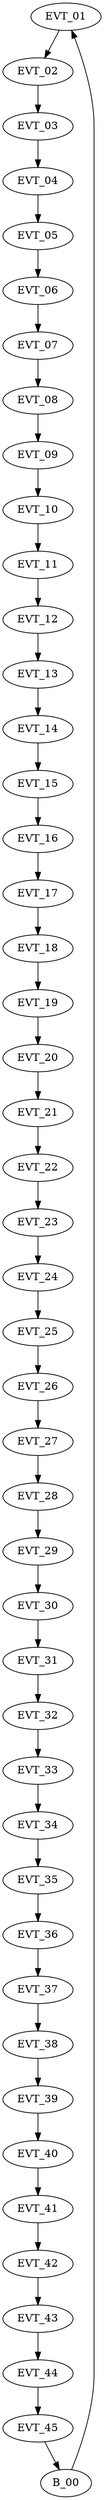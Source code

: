 digraph g {

name="SIS18";

graph [];
edge  [type="defdst"];

  subgraph cpu1 {
    node  [cpu="1"];

    EVT_01 [type="tmsg", fid="0", gid="300", evtno="257", sid="1", bpid="9",  par="0x40000000000", toffs="0"];

    EVT_02 [type="tmsg", fid="0", gid="500", evtno="257", sid="1", bpid="3",  par="0x40000000000", toffs="0"];
    EVT_03 [type="tmsg", fid="0", gid="505", evtno="257", sid="1", bpid="12", par="0x40000000000", toffs="0"];
    EVT_04 [type="tmsg", fid="0", gid="506", evtno="257", sid="1", bpid="14", par="0x40000000000", toffs="0"];
    EVT_05 [type="tmsg", fid="0", gid="300", evtno="32",  sid="1", bpid="9",  par="0x40000000000", toffs="28000000"];
    EVT_06 [type="tmsg", fid="0", gid="300", evtno="312", sid="1", bpid="9",  par="0x40000000000", toffs="28000000"];
    EVT_07 [type="tmsg", fid="0", gid="300", evtno="75",  sid="1", bpid="9",  par="0x40000000000", toffs="28070000"];
    EVT_08 [type="tmsg", fid="0", gid="300", evtno="70",  sid="1", bpid="9",  par="0x40000000000", toffs="28140000"];
    EVT_09 [type="tmsg", fid="0", gid="300", evtno="103", sid="1", bpid="9",  par="0x40000000000", toffs="69930000"];
    EVT_10 [type="tmsg", fid="0", gid="300", evtno="44",  sid="1", bpid="9",  par="0x40000000000", toffs="69965000"];
    EVT_11 [type="tmsg", fid="0", gid="300", evtno="36",  sid="1", bpid="9",  par="0x40000000000", toffs="139965000"];
    EVT_12 [type="tmsg", fid="0", gid="300", evtno="256", sid="2", bpid="7",  par="0x40000000000", toffs="140000000"];
    EVT_13 [type="tmsg", fid="0", gid="300", evtno="312", sid="2", bpid="7",  par="0x40000000000", toffs="168000000"];
    EVT_14 [type="tmsg", fid="0", gid="300", evtno="109", sid="2", bpid="7",  par="0x40000000000", toffs="168035000"];
    EVT_15 [type="tmsg", fid="0", gid="300", evtno="39",  sid="2", bpid="7",  par="0x40000000000", toffs="265600000"];
    EVT_16 [type="tmsg", fid="0", gid="300", evtno="107", sid="2", bpid="7",  par="0x40000000000", toffs="267300000"];
    EVT_17 [type="tmsg", fid="0", gid="300", evtno="40",  sid="2", bpid="7",  par="0x40000000000", toffs="267400000"];
    EVT_18 [type="tmsg", fid="0", gid="300", evtno="518", sid="2", bpid="7",  par="0x40000000000", toffs="267460000"];
    EVT_19 [type="tmsg", fid="0", gid="300", evtno="256", sid="3", bpid="8",  par="0x40000000000", toffs="268000000"];
    EVT_20 [type="tmsg", fid="0", gid="300", evtno="43",  sid="3", bpid="8",  par="0x40000000000", toffs="296000000"];
    EVT_21 [type="tmsg", fid="0", gid="300", evtno="312", sid="3", bpid="8",  par="0x40000000000", toffs="296000000"];
    EVT_22 [type="tmsg", fid="0", gid="300", evtno="256", sid="4", bpid="10", par="0x40000000000", toffs="328000000"];
    EVT_23 [type="tmsg", fid="0", gid="300", evtno="312", sid="4", bpid="10", par="0x40000000000", toffs="356000000"];
    EVT_24 [type="tmsg", fid="0", gid="300", evtno="256", sid="1", bpid="15", par="0x40000000000", toffs="716000000"];
    EVT_25 [type="tmsg", fid="0", gid="500", evtno="256", sid="1", bpid="17", par="0x40000000000", toffs="716000000"];
    EVT_26 [type="tmsg", fid="0", gid="505", evtno="256", sid="1", bpid="2",  par="0x40000000000", toffs="716000000"];
    EVT_27 [type="tmsg", fid="0", gid="506", evtno="256", sid="1", bpid="13", par="0x40000000000", toffs="716000000"];
    EVT_28 [type="tmsg", fid="0", gid="300", evtno="45",  sid="4", bpid="10", par="0x40000000000", toffs="743965000"];
    EVT_29 [type="tmsg", fid="0", gid="300", evtno="57",  sid="1", bpid="15", par="0x40000000000", toffs="744000000"];
    EVT_30 [type="tmsg", fid="0", gid="300", evtno="312", sid="1", bpid="15", par="0x40000000000", toffs="744000000"];
    EVT_31 [type="tmsg", fid="0", gid="300", evtno="47",  sid="2", bpid="16", par="0x40000000000", toffs="745000000"];
    EVT_32 [type="tmsg", fid="0", gid="300", evtno="256", sid="2", bpid="16", par="0x40000000000", toffs="752000000"];
    EVT_33 [type="tmsg", fid="0", gid="300", evtno="49",  sid="2", bpid="16", par="0x40000000000", toffs="780000000"];
    EVT_34 [type="tmsg", fid="0", gid="300", evtno="312", sid="2", bpid="16", par="0x40000000000", toffs="780000000"];
    EVT_35 [type="tmsg", fid="0", gid="300", evtno="520", sid="2", bpid="16", par="0x40000000000", toffs="780035000"];
    EVT_36 [type="tmsg", fid="0", gid="300", evtno="256", sid="3", bpid="1",  par="0x40000000000", toffs="788000000"];
    EVT_37 [type="tmsg", fid="0", gid="300", evtno="51",  sid="3", bpid="1",  par="0x40000000000", toffs="816000000"];
    EVT_38 [type="tmsg", fid="0", gid="300", evtno="312", sid="3", bpid="1",  par="0x40000000000", toffs="816000000"];
    EVT_39 [type="tmsg", fid="0", gid="300", evtno="256", sid="1", bpid="4",  par="0x40000000000", toffs="824000000"];
    EVT_40 [type="tmsg", fid="0", gid="500", evtno="256", sid="1", bpid="11", par="0x40000000000", toffs="824000000"];
    EVT_41 [type="tmsg", fid="0", gid="505", evtno="256", sid="1", bpid="6",  par="0x40000000000", toffs="824000000"];
    EVT_42 [type="tmsg", fid="0", gid="506", evtno="256", sid="1", bpid="5",  par="0x40000000000", toffs="824000000"];
    EVT_43 [type="tmsg", fid="0", gid="300", evtno="52",  sid="1", bpid="4",  par="0x40000000000", toffs="852000000"];
    EVT_44 [type="tmsg", fid="0", gid="300", evtno="312", sid="1", bpid="4",  par="0x40000000000", toffs="852000000"];
    EVT_45 [type="tmsg", fid="0", gid="300", evtno="55",  sid="1", bpid="4",  par="0x40000000000", toffs="1340000000"];
    B_00 [type="block"  , tperiod="1340000000"];

    EVT_01 -> EVT_02 -> EVT_03 -> EVT_04 -> EVT_05 -> EVT_06 -> EVT_07 -> EVT_08 -> EVT_09 -> EVT_10 -> EVT_11 -> EVT_12 -> EVT_13 -> EVT_14;
    EVT_14 -> EVT_15 -> EVT_16 -> EVT_17 -> EVT_18 -> EVT_19 -> EVT_20 -> EVT_21 -> EVT_22 -> EVT_23 -> EVT_24 -> EVT_25 -> EVT_26 -> EVT_27;
    EVT_27 -> EVT_28 -> EVT_29 -> EVT_30 -> EVT_31 -> EVT_32 -> EVT_33 -> EVT_34 -> EVT_35 -> EVT_36 -> EVT_37 -> EVT_38 -> EVT_39 -> EVT_40;
    EVT_40 -> EVT_41 -> EVT_42 -> EVT_43 -> EVT_44 -> EVT_45 -> B_00   -> EVT_01;

  }

}